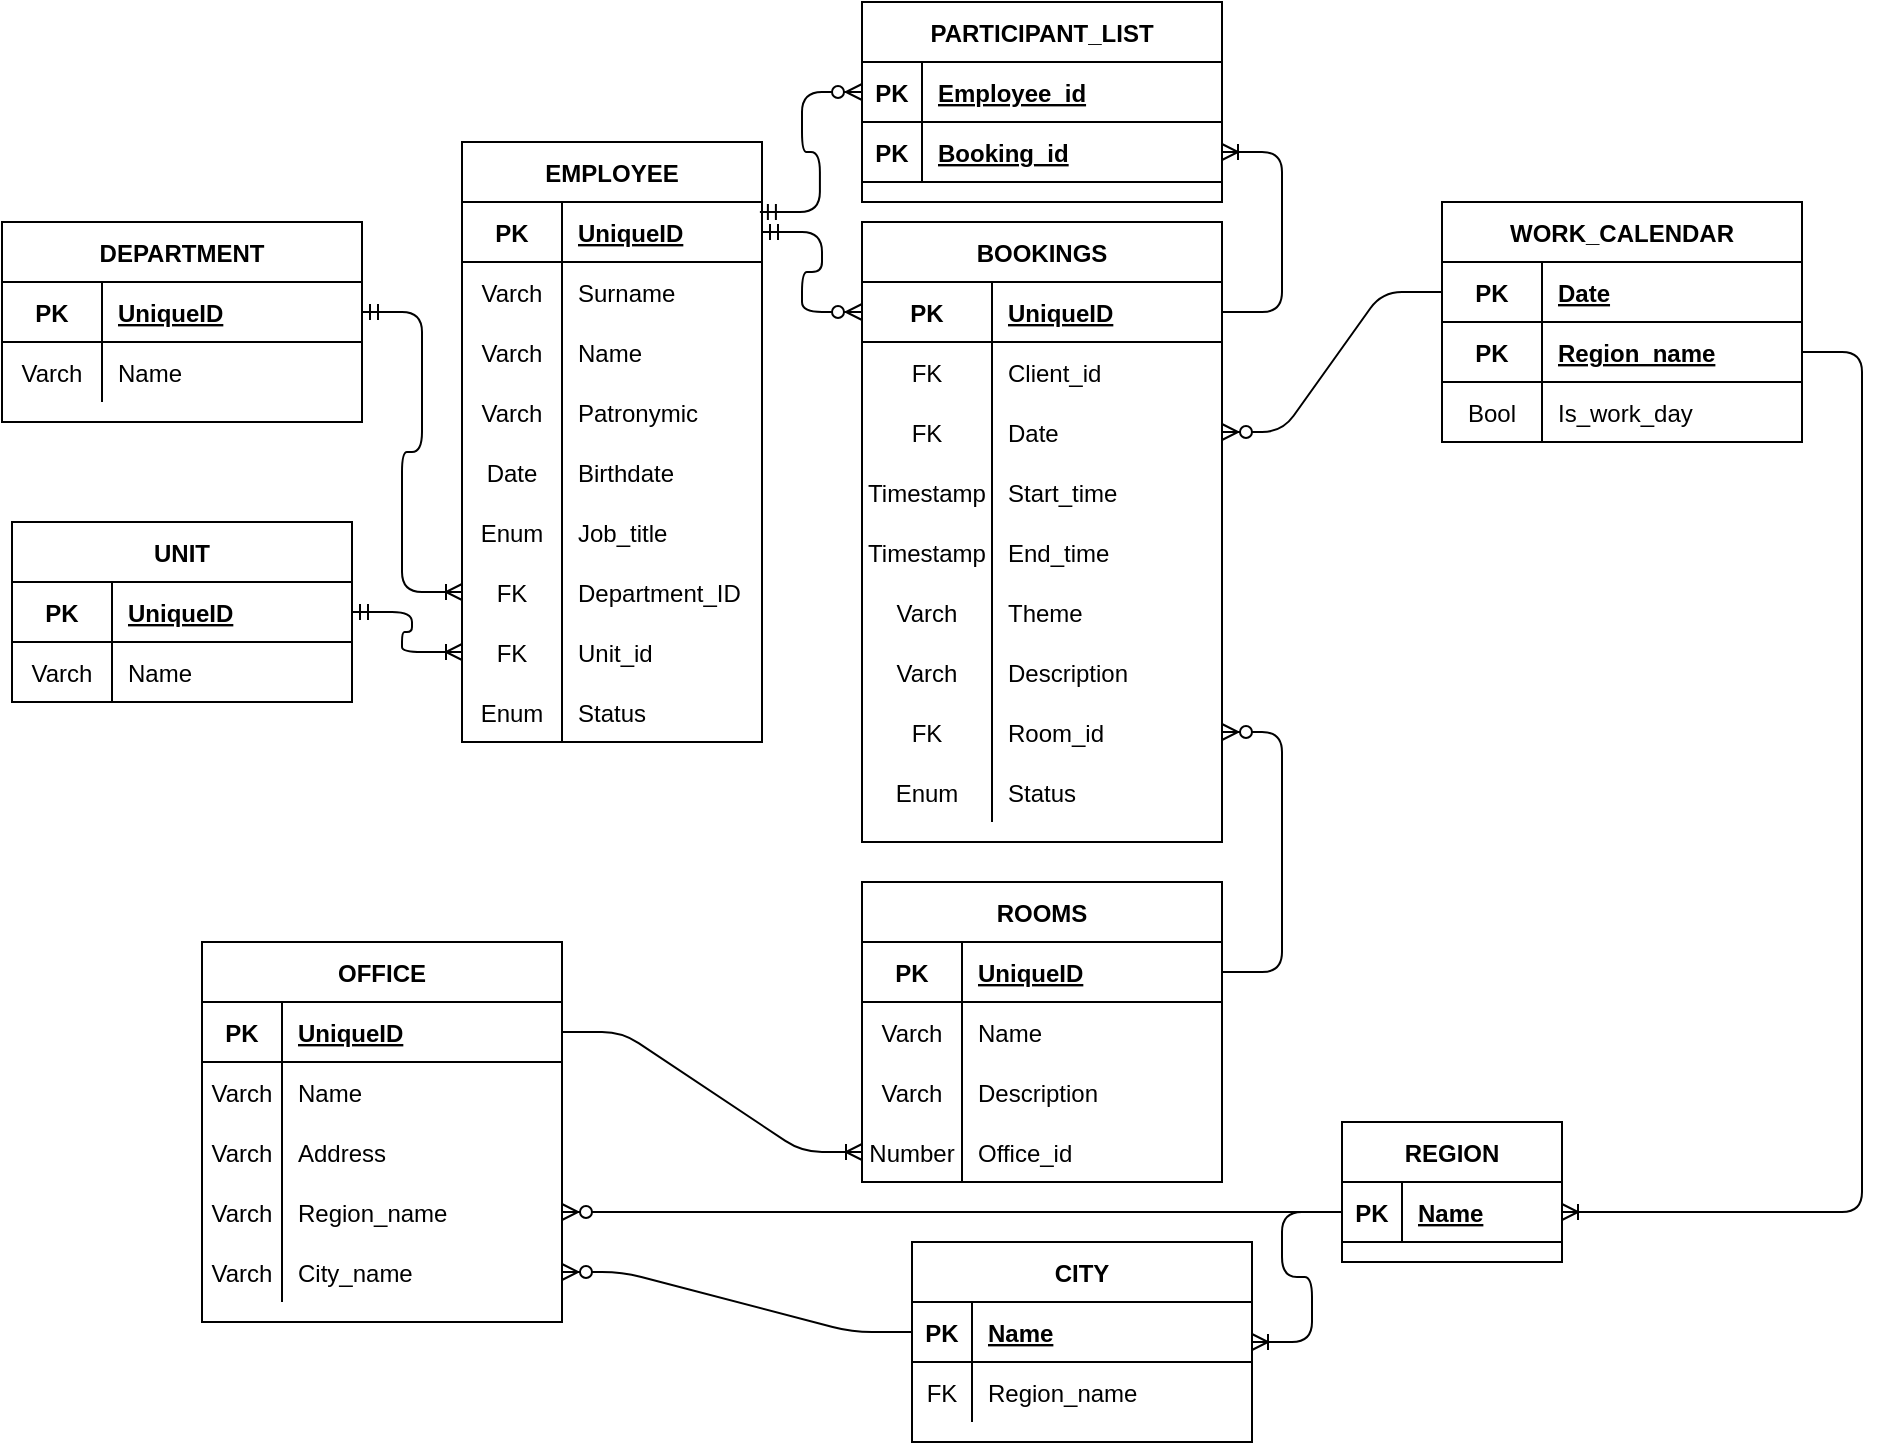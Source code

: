 <mxfile version="18.1.1" type="github">
  <diagram id="txYHsPH_lunu5NlG_1-J" name="Page-1">
    <mxGraphModel dx="2249" dy="1963" grid="1" gridSize="10" guides="1" tooltips="1" connect="1" arrows="1" fold="1" page="1" pageScale="1" pageWidth="827" pageHeight="1169" math="0" shadow="0">
      <root>
        <mxCell id="0" />
        <mxCell id="1" parent="0" />
        <mxCell id="nHmcK2NEPharQPo5EhHW-1" value="EMPLOYEE" style="shape=table;startSize=30;container=1;collapsible=1;childLayout=tableLayout;fixedRows=1;rowLines=0;fontStyle=1;align=center;resizeLast=1;" parent="1" vertex="1">
          <mxGeometry x="130" y="40" width="150" height="300" as="geometry">
            <mxRectangle x="100" y="50" width="80" height="30" as="alternateBounds" />
          </mxGeometry>
        </mxCell>
        <mxCell id="nHmcK2NEPharQPo5EhHW-2" value="" style="shape=tableRow;horizontal=0;startSize=0;swimlaneHead=0;swimlaneBody=0;fillColor=none;collapsible=0;dropTarget=0;points=[[0,0.5],[1,0.5]];portConstraint=eastwest;top=0;left=0;right=0;bottom=1;" parent="nHmcK2NEPharQPo5EhHW-1" vertex="1">
          <mxGeometry y="30" width="150" height="30" as="geometry" />
        </mxCell>
        <mxCell id="nHmcK2NEPharQPo5EhHW-3" value="PK" style="shape=partialRectangle;connectable=0;fillColor=none;top=0;left=0;bottom=0;right=0;fontStyle=1;overflow=hidden;" parent="nHmcK2NEPharQPo5EhHW-2" vertex="1">
          <mxGeometry width="50" height="30" as="geometry">
            <mxRectangle width="50" height="30" as="alternateBounds" />
          </mxGeometry>
        </mxCell>
        <mxCell id="nHmcK2NEPharQPo5EhHW-4" value="UniqueID" style="shape=partialRectangle;connectable=0;fillColor=none;top=0;left=0;bottom=0;right=0;align=left;spacingLeft=6;fontStyle=5;overflow=hidden;" parent="nHmcK2NEPharQPo5EhHW-2" vertex="1">
          <mxGeometry x="50" width="100" height="30" as="geometry">
            <mxRectangle width="100" height="30" as="alternateBounds" />
          </mxGeometry>
        </mxCell>
        <mxCell id="nHmcK2NEPharQPo5EhHW-5" value="" style="shape=tableRow;horizontal=0;startSize=0;swimlaneHead=0;swimlaneBody=0;fillColor=none;collapsible=0;dropTarget=0;points=[[0,0.5],[1,0.5]];portConstraint=eastwest;top=0;left=0;right=0;bottom=0;" parent="nHmcK2NEPharQPo5EhHW-1" vertex="1">
          <mxGeometry y="60" width="150" height="30" as="geometry" />
        </mxCell>
        <mxCell id="nHmcK2NEPharQPo5EhHW-6" value="Varch" style="shape=partialRectangle;connectable=0;fillColor=none;top=0;left=0;bottom=0;right=0;editable=1;overflow=hidden;" parent="nHmcK2NEPharQPo5EhHW-5" vertex="1">
          <mxGeometry width="50" height="30" as="geometry">
            <mxRectangle width="50" height="30" as="alternateBounds" />
          </mxGeometry>
        </mxCell>
        <mxCell id="nHmcK2NEPharQPo5EhHW-7" value="Surname" style="shape=partialRectangle;connectable=0;fillColor=none;top=0;left=0;bottom=0;right=0;align=left;spacingLeft=6;overflow=hidden;" parent="nHmcK2NEPharQPo5EhHW-5" vertex="1">
          <mxGeometry x="50" width="100" height="30" as="geometry">
            <mxRectangle width="100" height="30" as="alternateBounds" />
          </mxGeometry>
        </mxCell>
        <mxCell id="nHmcK2NEPharQPo5EhHW-8" value="" style="shape=tableRow;horizontal=0;startSize=0;swimlaneHead=0;swimlaneBody=0;fillColor=none;collapsible=0;dropTarget=0;points=[[0,0.5],[1,0.5]];portConstraint=eastwest;top=0;left=0;right=0;bottom=0;" parent="nHmcK2NEPharQPo5EhHW-1" vertex="1">
          <mxGeometry y="90" width="150" height="30" as="geometry" />
        </mxCell>
        <mxCell id="nHmcK2NEPharQPo5EhHW-9" value="Varch" style="shape=partialRectangle;connectable=0;fillColor=none;top=0;left=0;bottom=0;right=0;editable=1;overflow=hidden;" parent="nHmcK2NEPharQPo5EhHW-8" vertex="1">
          <mxGeometry width="50" height="30" as="geometry">
            <mxRectangle width="50" height="30" as="alternateBounds" />
          </mxGeometry>
        </mxCell>
        <mxCell id="nHmcK2NEPharQPo5EhHW-10" value="Name" style="shape=partialRectangle;connectable=0;fillColor=none;top=0;left=0;bottom=0;right=0;align=left;spacingLeft=6;overflow=hidden;" parent="nHmcK2NEPharQPo5EhHW-8" vertex="1">
          <mxGeometry x="50" width="100" height="30" as="geometry">
            <mxRectangle width="100" height="30" as="alternateBounds" />
          </mxGeometry>
        </mxCell>
        <mxCell id="nHmcK2NEPharQPo5EhHW-11" value="" style="shape=tableRow;horizontal=0;startSize=0;swimlaneHead=0;swimlaneBody=0;fillColor=none;collapsible=0;dropTarget=0;points=[[0,0.5],[1,0.5]];portConstraint=eastwest;top=0;left=0;right=0;bottom=0;" parent="nHmcK2NEPharQPo5EhHW-1" vertex="1">
          <mxGeometry y="120" width="150" height="30" as="geometry" />
        </mxCell>
        <mxCell id="nHmcK2NEPharQPo5EhHW-12" value="Varch" style="shape=partialRectangle;connectable=0;fillColor=none;top=0;left=0;bottom=0;right=0;editable=1;overflow=hidden;" parent="nHmcK2NEPharQPo5EhHW-11" vertex="1">
          <mxGeometry width="50" height="30" as="geometry">
            <mxRectangle width="50" height="30" as="alternateBounds" />
          </mxGeometry>
        </mxCell>
        <mxCell id="nHmcK2NEPharQPo5EhHW-13" value="Patronymic" style="shape=partialRectangle;connectable=0;fillColor=none;top=0;left=0;bottom=0;right=0;align=left;spacingLeft=6;overflow=hidden;" parent="nHmcK2NEPharQPo5EhHW-11" vertex="1">
          <mxGeometry x="50" width="100" height="30" as="geometry">
            <mxRectangle width="100" height="30" as="alternateBounds" />
          </mxGeometry>
        </mxCell>
        <mxCell id="nHmcK2NEPharQPo5EhHW-76" value="" style="shape=tableRow;horizontal=0;startSize=0;swimlaneHead=0;swimlaneBody=0;fillColor=none;collapsible=0;dropTarget=0;points=[[0,0.5],[1,0.5]];portConstraint=eastwest;top=0;left=0;right=0;bottom=0;" parent="nHmcK2NEPharQPo5EhHW-1" vertex="1">
          <mxGeometry y="150" width="150" height="30" as="geometry" />
        </mxCell>
        <mxCell id="nHmcK2NEPharQPo5EhHW-77" value="Date" style="shape=partialRectangle;connectable=0;fillColor=none;top=0;left=0;bottom=0;right=0;editable=1;overflow=hidden;" parent="nHmcK2NEPharQPo5EhHW-76" vertex="1">
          <mxGeometry width="50" height="30" as="geometry">
            <mxRectangle width="50" height="30" as="alternateBounds" />
          </mxGeometry>
        </mxCell>
        <mxCell id="nHmcK2NEPharQPo5EhHW-78" value="Birthdate" style="shape=partialRectangle;connectable=0;fillColor=none;top=0;left=0;bottom=0;right=0;align=left;spacingLeft=6;overflow=hidden;" parent="nHmcK2NEPharQPo5EhHW-76" vertex="1">
          <mxGeometry x="50" width="100" height="30" as="geometry">
            <mxRectangle width="100" height="30" as="alternateBounds" />
          </mxGeometry>
        </mxCell>
        <mxCell id="nHmcK2NEPharQPo5EhHW-141" value="" style="shape=tableRow;horizontal=0;startSize=0;swimlaneHead=0;swimlaneBody=0;fillColor=none;collapsible=0;dropTarget=0;points=[[0,0.5],[1,0.5]];portConstraint=eastwest;top=0;left=0;right=0;bottom=0;" parent="nHmcK2NEPharQPo5EhHW-1" vertex="1">
          <mxGeometry y="180" width="150" height="30" as="geometry" />
        </mxCell>
        <mxCell id="nHmcK2NEPharQPo5EhHW-142" value="Enum" style="shape=partialRectangle;connectable=0;fillColor=none;top=0;left=0;bottom=0;right=0;editable=1;overflow=hidden;" parent="nHmcK2NEPharQPo5EhHW-141" vertex="1">
          <mxGeometry width="50" height="30" as="geometry">
            <mxRectangle width="50" height="30" as="alternateBounds" />
          </mxGeometry>
        </mxCell>
        <mxCell id="nHmcK2NEPharQPo5EhHW-143" value="Job_title" style="shape=partialRectangle;connectable=0;fillColor=none;top=0;left=0;bottom=0;right=0;align=left;spacingLeft=6;overflow=hidden;" parent="nHmcK2NEPharQPo5EhHW-141" vertex="1">
          <mxGeometry x="50" width="100" height="30" as="geometry">
            <mxRectangle width="100" height="30" as="alternateBounds" />
          </mxGeometry>
        </mxCell>
        <mxCell id="nHmcK2NEPharQPo5EhHW-64" value="" style="shape=tableRow;horizontal=0;startSize=0;swimlaneHead=0;swimlaneBody=0;fillColor=none;collapsible=0;dropTarget=0;points=[[0,0.5],[1,0.5]];portConstraint=eastwest;top=0;left=0;right=0;bottom=0;" parent="nHmcK2NEPharQPo5EhHW-1" vertex="1">
          <mxGeometry y="210" width="150" height="30" as="geometry" />
        </mxCell>
        <mxCell id="nHmcK2NEPharQPo5EhHW-65" value="FK" style="shape=partialRectangle;connectable=0;fillColor=none;top=0;left=0;bottom=0;right=0;editable=1;overflow=hidden;" parent="nHmcK2NEPharQPo5EhHW-64" vertex="1">
          <mxGeometry width="50" height="30" as="geometry">
            <mxRectangle width="50" height="30" as="alternateBounds" />
          </mxGeometry>
        </mxCell>
        <mxCell id="nHmcK2NEPharQPo5EhHW-66" value="Department_ID" style="shape=partialRectangle;connectable=0;fillColor=none;top=0;left=0;bottom=0;right=0;align=left;spacingLeft=6;overflow=hidden;" parent="nHmcK2NEPharQPo5EhHW-64" vertex="1">
          <mxGeometry x="50" width="100" height="30" as="geometry">
            <mxRectangle width="100" height="30" as="alternateBounds" />
          </mxGeometry>
        </mxCell>
        <mxCell id="nHmcK2NEPharQPo5EhHW-144" value="" style="shape=tableRow;horizontal=0;startSize=0;swimlaneHead=0;swimlaneBody=0;fillColor=none;collapsible=0;dropTarget=0;points=[[0,0.5],[1,0.5]];portConstraint=eastwest;top=0;left=0;right=0;bottom=0;" parent="nHmcK2NEPharQPo5EhHW-1" vertex="1">
          <mxGeometry y="240" width="150" height="30" as="geometry" />
        </mxCell>
        <mxCell id="nHmcK2NEPharQPo5EhHW-145" value="FK" style="shape=partialRectangle;connectable=0;fillColor=none;top=0;left=0;bottom=0;right=0;editable=1;overflow=hidden;" parent="nHmcK2NEPharQPo5EhHW-144" vertex="1">
          <mxGeometry width="50" height="30" as="geometry">
            <mxRectangle width="50" height="30" as="alternateBounds" />
          </mxGeometry>
        </mxCell>
        <mxCell id="nHmcK2NEPharQPo5EhHW-146" value="Unit_id" style="shape=partialRectangle;connectable=0;fillColor=none;top=0;left=0;bottom=0;right=0;align=left;spacingLeft=6;overflow=hidden;" parent="nHmcK2NEPharQPo5EhHW-144" vertex="1">
          <mxGeometry x="50" width="100" height="30" as="geometry">
            <mxRectangle width="100" height="30" as="alternateBounds" />
          </mxGeometry>
        </mxCell>
        <mxCell id="nHmcK2NEPharQPo5EhHW-237" style="shape=tableRow;horizontal=0;startSize=0;swimlaneHead=0;swimlaneBody=0;fillColor=none;collapsible=0;dropTarget=0;points=[[0,0.5],[1,0.5]];portConstraint=eastwest;top=0;left=0;right=0;bottom=0;" parent="nHmcK2NEPharQPo5EhHW-1" vertex="1">
          <mxGeometry y="270" width="150" height="30" as="geometry" />
        </mxCell>
        <mxCell id="nHmcK2NEPharQPo5EhHW-238" value="Enum" style="shape=partialRectangle;connectable=0;fillColor=none;top=0;left=0;bottom=0;right=0;editable=1;overflow=hidden;" parent="nHmcK2NEPharQPo5EhHW-237" vertex="1">
          <mxGeometry width="50" height="30" as="geometry">
            <mxRectangle width="50" height="30" as="alternateBounds" />
          </mxGeometry>
        </mxCell>
        <mxCell id="nHmcK2NEPharQPo5EhHW-239" value="Status" style="shape=partialRectangle;connectable=0;fillColor=none;top=0;left=0;bottom=0;right=0;align=left;spacingLeft=6;overflow=hidden;" parent="nHmcK2NEPharQPo5EhHW-237" vertex="1">
          <mxGeometry x="50" width="100" height="30" as="geometry">
            <mxRectangle width="100" height="30" as="alternateBounds" />
          </mxGeometry>
        </mxCell>
        <mxCell id="nHmcK2NEPharQPo5EhHW-14" value="BOOKINGS" style="shape=table;startSize=30;container=1;collapsible=1;childLayout=tableLayout;fixedRows=1;rowLines=0;fontStyle=1;align=center;resizeLast=1;" parent="1" vertex="1">
          <mxGeometry x="330" y="80" width="180" height="310" as="geometry">
            <mxRectangle x="414" y="50" width="100" height="30" as="alternateBounds" />
          </mxGeometry>
        </mxCell>
        <mxCell id="nHmcK2NEPharQPo5EhHW-15" value="" style="shape=tableRow;horizontal=0;startSize=0;swimlaneHead=0;swimlaneBody=0;fillColor=none;collapsible=0;dropTarget=0;points=[[0,0.5],[1,0.5]];portConstraint=eastwest;top=0;left=0;right=0;bottom=1;" parent="nHmcK2NEPharQPo5EhHW-14" vertex="1">
          <mxGeometry y="30" width="180" height="30" as="geometry" />
        </mxCell>
        <mxCell id="nHmcK2NEPharQPo5EhHW-16" value="PK" style="shape=partialRectangle;connectable=0;fillColor=none;top=0;left=0;bottom=0;right=0;fontStyle=1;overflow=hidden;" parent="nHmcK2NEPharQPo5EhHW-15" vertex="1">
          <mxGeometry width="65" height="30" as="geometry">
            <mxRectangle width="65" height="30" as="alternateBounds" />
          </mxGeometry>
        </mxCell>
        <mxCell id="nHmcK2NEPharQPo5EhHW-17" value="UniqueID" style="shape=partialRectangle;connectable=0;fillColor=none;top=0;left=0;bottom=0;right=0;align=left;spacingLeft=6;fontStyle=5;overflow=hidden;" parent="nHmcK2NEPharQPo5EhHW-15" vertex="1">
          <mxGeometry x="65" width="115" height="30" as="geometry">
            <mxRectangle width="115" height="30" as="alternateBounds" />
          </mxGeometry>
        </mxCell>
        <mxCell id="nHmcK2NEPharQPo5EhHW-18" value="" style="shape=tableRow;horizontal=0;startSize=0;swimlaneHead=0;swimlaneBody=0;fillColor=none;collapsible=0;dropTarget=0;points=[[0,0.5],[1,0.5]];portConstraint=eastwest;top=0;left=0;right=0;bottom=0;" parent="nHmcK2NEPharQPo5EhHW-14" vertex="1">
          <mxGeometry y="60" width="180" height="30" as="geometry" />
        </mxCell>
        <mxCell id="nHmcK2NEPharQPo5EhHW-19" value="FK" style="shape=partialRectangle;connectable=0;fillColor=none;top=0;left=0;bottom=0;right=0;editable=1;overflow=hidden;" parent="nHmcK2NEPharQPo5EhHW-18" vertex="1">
          <mxGeometry width="65" height="30" as="geometry">
            <mxRectangle width="65" height="30" as="alternateBounds" />
          </mxGeometry>
        </mxCell>
        <mxCell id="nHmcK2NEPharQPo5EhHW-20" value="Client_id" style="shape=partialRectangle;connectable=0;fillColor=none;top=0;left=0;bottom=0;right=0;align=left;spacingLeft=6;overflow=hidden;" parent="nHmcK2NEPharQPo5EhHW-18" vertex="1">
          <mxGeometry x="65" width="115" height="30" as="geometry">
            <mxRectangle width="115" height="30" as="alternateBounds" />
          </mxGeometry>
        </mxCell>
        <mxCell id="nHmcK2NEPharQPo5EhHW-251" style="shape=tableRow;horizontal=0;startSize=0;swimlaneHead=0;swimlaneBody=0;fillColor=none;collapsible=0;dropTarget=0;points=[[0,0.5],[1,0.5]];portConstraint=eastwest;top=0;left=0;right=0;bottom=0;" parent="nHmcK2NEPharQPo5EhHW-14" vertex="1">
          <mxGeometry y="90" width="180" height="30" as="geometry" />
        </mxCell>
        <mxCell id="nHmcK2NEPharQPo5EhHW-252" value="FK" style="shape=partialRectangle;connectable=0;fillColor=none;top=0;left=0;bottom=0;right=0;editable=1;overflow=hidden;" parent="nHmcK2NEPharQPo5EhHW-251" vertex="1">
          <mxGeometry width="65" height="30" as="geometry">
            <mxRectangle width="65" height="30" as="alternateBounds" />
          </mxGeometry>
        </mxCell>
        <mxCell id="nHmcK2NEPharQPo5EhHW-253" value="Date" style="shape=partialRectangle;connectable=0;fillColor=none;top=0;left=0;bottom=0;right=0;align=left;spacingLeft=6;overflow=hidden;" parent="nHmcK2NEPharQPo5EhHW-251" vertex="1">
          <mxGeometry x="65" width="115" height="30" as="geometry">
            <mxRectangle width="115" height="30" as="alternateBounds" />
          </mxGeometry>
        </mxCell>
        <mxCell id="nHmcK2NEPharQPo5EhHW-24" value="" style="shape=tableRow;horizontal=0;startSize=0;swimlaneHead=0;swimlaneBody=0;fillColor=none;collapsible=0;dropTarget=0;points=[[0,0.5],[1,0.5]];portConstraint=eastwest;top=0;left=0;right=0;bottom=0;" parent="nHmcK2NEPharQPo5EhHW-14" vertex="1">
          <mxGeometry y="120" width="180" height="30" as="geometry" />
        </mxCell>
        <mxCell id="nHmcK2NEPharQPo5EhHW-25" value="Timestamp" style="shape=partialRectangle;connectable=0;fillColor=none;top=0;left=0;bottom=0;right=0;editable=1;overflow=hidden;" parent="nHmcK2NEPharQPo5EhHW-24" vertex="1">
          <mxGeometry width="65" height="30" as="geometry">
            <mxRectangle width="65" height="30" as="alternateBounds" />
          </mxGeometry>
        </mxCell>
        <mxCell id="nHmcK2NEPharQPo5EhHW-26" value="Start_time" style="shape=partialRectangle;connectable=0;fillColor=none;top=0;left=0;bottom=0;right=0;align=left;spacingLeft=6;overflow=hidden;" parent="nHmcK2NEPharQPo5EhHW-24" vertex="1">
          <mxGeometry x="65" width="115" height="30" as="geometry">
            <mxRectangle width="115" height="30" as="alternateBounds" />
          </mxGeometry>
        </mxCell>
        <mxCell id="nHmcK2NEPharQPo5EhHW-85" value="" style="shape=tableRow;horizontal=0;startSize=0;swimlaneHead=0;swimlaneBody=0;fillColor=none;collapsible=0;dropTarget=0;points=[[0,0.5],[1,0.5]];portConstraint=eastwest;top=0;left=0;right=0;bottom=0;" parent="nHmcK2NEPharQPo5EhHW-14" vertex="1">
          <mxGeometry y="150" width="180" height="30" as="geometry" />
        </mxCell>
        <mxCell id="nHmcK2NEPharQPo5EhHW-86" value="Timestamp" style="shape=partialRectangle;connectable=0;fillColor=none;top=0;left=0;bottom=0;right=0;editable=1;overflow=hidden;" parent="nHmcK2NEPharQPo5EhHW-85" vertex="1">
          <mxGeometry width="65" height="30" as="geometry">
            <mxRectangle width="65" height="30" as="alternateBounds" />
          </mxGeometry>
        </mxCell>
        <mxCell id="nHmcK2NEPharQPo5EhHW-87" value="End_time" style="shape=partialRectangle;connectable=0;fillColor=none;top=0;left=0;bottom=0;right=0;align=left;spacingLeft=6;overflow=hidden;" parent="nHmcK2NEPharQPo5EhHW-85" vertex="1">
          <mxGeometry x="65" width="115" height="30" as="geometry">
            <mxRectangle width="115" height="30" as="alternateBounds" />
          </mxGeometry>
        </mxCell>
        <mxCell id="nHmcK2NEPharQPo5EhHW-282" style="shape=tableRow;horizontal=0;startSize=0;swimlaneHead=0;swimlaneBody=0;fillColor=none;collapsible=0;dropTarget=0;points=[[0,0.5],[1,0.5]];portConstraint=eastwest;top=0;left=0;right=0;bottom=0;" parent="nHmcK2NEPharQPo5EhHW-14" vertex="1">
          <mxGeometry y="180" width="180" height="30" as="geometry" />
        </mxCell>
        <mxCell id="nHmcK2NEPharQPo5EhHW-283" value="Varch" style="shape=partialRectangle;connectable=0;fillColor=none;top=0;left=0;bottom=0;right=0;editable=1;overflow=hidden;" parent="nHmcK2NEPharQPo5EhHW-282" vertex="1">
          <mxGeometry width="65" height="30" as="geometry">
            <mxRectangle width="65" height="30" as="alternateBounds" />
          </mxGeometry>
        </mxCell>
        <mxCell id="nHmcK2NEPharQPo5EhHW-284" value="Theme" style="shape=partialRectangle;connectable=0;fillColor=none;top=0;left=0;bottom=0;right=0;align=left;spacingLeft=6;overflow=hidden;" parent="nHmcK2NEPharQPo5EhHW-282" vertex="1">
          <mxGeometry x="65" width="115" height="30" as="geometry">
            <mxRectangle width="115" height="30" as="alternateBounds" />
          </mxGeometry>
        </mxCell>
        <mxCell id="nHmcK2NEPharQPo5EhHW-312" style="shape=tableRow;horizontal=0;startSize=0;swimlaneHead=0;swimlaneBody=0;fillColor=none;collapsible=0;dropTarget=0;points=[[0,0.5],[1,0.5]];portConstraint=eastwest;top=0;left=0;right=0;bottom=0;" parent="nHmcK2NEPharQPo5EhHW-14" vertex="1">
          <mxGeometry y="210" width="180" height="30" as="geometry" />
        </mxCell>
        <mxCell id="nHmcK2NEPharQPo5EhHW-313" value="Varch" style="shape=partialRectangle;connectable=0;fillColor=none;top=0;left=0;bottom=0;right=0;editable=1;overflow=hidden;" parent="nHmcK2NEPharQPo5EhHW-312" vertex="1">
          <mxGeometry width="65" height="30" as="geometry">
            <mxRectangle width="65" height="30" as="alternateBounds" />
          </mxGeometry>
        </mxCell>
        <mxCell id="nHmcK2NEPharQPo5EhHW-314" value="Description" style="shape=partialRectangle;connectable=0;fillColor=none;top=0;left=0;bottom=0;right=0;align=left;spacingLeft=6;overflow=hidden;" parent="nHmcK2NEPharQPo5EhHW-312" vertex="1">
          <mxGeometry x="65" width="115" height="30" as="geometry">
            <mxRectangle width="115" height="30" as="alternateBounds" />
          </mxGeometry>
        </mxCell>
        <mxCell id="nHmcK2NEPharQPo5EhHW-226" value="" style="shape=tableRow;horizontal=0;startSize=0;swimlaneHead=0;swimlaneBody=0;fillColor=none;collapsible=0;dropTarget=0;points=[[0,0.5],[1,0.5]];portConstraint=eastwest;top=0;left=0;right=0;bottom=0;" parent="nHmcK2NEPharQPo5EhHW-14" vertex="1">
          <mxGeometry y="240" width="180" height="30" as="geometry" />
        </mxCell>
        <mxCell id="nHmcK2NEPharQPo5EhHW-227" value="FK" style="shape=partialRectangle;connectable=0;fillColor=none;top=0;left=0;bottom=0;right=0;fontStyle=0;overflow=hidden;" parent="nHmcK2NEPharQPo5EhHW-226" vertex="1">
          <mxGeometry width="65" height="30" as="geometry">
            <mxRectangle width="65" height="30" as="alternateBounds" />
          </mxGeometry>
        </mxCell>
        <mxCell id="nHmcK2NEPharQPo5EhHW-228" value="Room_id" style="shape=partialRectangle;connectable=0;fillColor=none;top=0;left=0;bottom=0;right=0;align=left;spacingLeft=6;fontStyle=0;overflow=hidden;" parent="nHmcK2NEPharQPo5EhHW-226" vertex="1">
          <mxGeometry x="65" width="115" height="30" as="geometry">
            <mxRectangle width="115" height="30" as="alternateBounds" />
          </mxGeometry>
        </mxCell>
        <mxCell id="nHmcK2NEPharQPo5EhHW-21" value="" style="shape=tableRow;horizontal=0;startSize=0;swimlaneHead=0;swimlaneBody=0;fillColor=none;collapsible=0;dropTarget=0;points=[[0,0.5],[1,0.5]];portConstraint=eastwest;top=0;left=0;right=0;bottom=0;" parent="nHmcK2NEPharQPo5EhHW-14" vertex="1">
          <mxGeometry y="270" width="180" height="30" as="geometry" />
        </mxCell>
        <mxCell id="nHmcK2NEPharQPo5EhHW-22" value="Enum" style="shape=partialRectangle;connectable=0;fillColor=none;top=0;left=0;bottom=0;right=0;editable=1;overflow=hidden;" parent="nHmcK2NEPharQPo5EhHW-21" vertex="1">
          <mxGeometry width="65" height="30" as="geometry">
            <mxRectangle width="65" height="30" as="alternateBounds" />
          </mxGeometry>
        </mxCell>
        <mxCell id="nHmcK2NEPharQPo5EhHW-23" value="Status" style="shape=partialRectangle;connectable=0;fillColor=none;top=0;left=0;bottom=0;right=0;align=left;spacingLeft=6;overflow=hidden;" parent="nHmcK2NEPharQPo5EhHW-21" vertex="1">
          <mxGeometry x="65" width="115" height="30" as="geometry">
            <mxRectangle width="115" height="30" as="alternateBounds" />
          </mxGeometry>
        </mxCell>
        <mxCell id="nHmcK2NEPharQPo5EhHW-27" value="ROOMS" style="shape=table;startSize=30;container=1;collapsible=1;childLayout=tableLayout;fixedRows=1;rowLines=0;fontStyle=1;align=center;resizeLast=1;" parent="1" vertex="1">
          <mxGeometry x="330" y="410" width="180" height="150" as="geometry" />
        </mxCell>
        <mxCell id="nHmcK2NEPharQPo5EhHW-28" value="" style="shape=tableRow;horizontal=0;startSize=0;swimlaneHead=0;swimlaneBody=0;fillColor=none;collapsible=0;dropTarget=0;points=[[0,0.5],[1,0.5]];portConstraint=eastwest;top=0;left=0;right=0;bottom=1;" parent="nHmcK2NEPharQPo5EhHW-27" vertex="1">
          <mxGeometry y="30" width="180" height="30" as="geometry" />
        </mxCell>
        <mxCell id="nHmcK2NEPharQPo5EhHW-29" value="PK" style="shape=partialRectangle;connectable=0;fillColor=none;top=0;left=0;bottom=0;right=0;fontStyle=1;overflow=hidden;" parent="nHmcK2NEPharQPo5EhHW-28" vertex="1">
          <mxGeometry width="50" height="30" as="geometry">
            <mxRectangle width="50" height="30" as="alternateBounds" />
          </mxGeometry>
        </mxCell>
        <mxCell id="nHmcK2NEPharQPo5EhHW-30" value="UniqueID" style="shape=partialRectangle;connectable=0;fillColor=none;top=0;left=0;bottom=0;right=0;align=left;spacingLeft=6;fontStyle=5;overflow=hidden;" parent="nHmcK2NEPharQPo5EhHW-28" vertex="1">
          <mxGeometry x="50" width="130" height="30" as="geometry">
            <mxRectangle width="130" height="30" as="alternateBounds" />
          </mxGeometry>
        </mxCell>
        <mxCell id="nHmcK2NEPharQPo5EhHW-31" value="" style="shape=tableRow;horizontal=0;startSize=0;swimlaneHead=0;swimlaneBody=0;fillColor=none;collapsible=0;dropTarget=0;points=[[0,0.5],[1,0.5]];portConstraint=eastwest;top=0;left=0;right=0;bottom=0;" parent="nHmcK2NEPharQPo5EhHW-27" vertex="1">
          <mxGeometry y="60" width="180" height="30" as="geometry" />
        </mxCell>
        <mxCell id="nHmcK2NEPharQPo5EhHW-32" value="Varch" style="shape=partialRectangle;connectable=0;fillColor=none;top=0;left=0;bottom=0;right=0;editable=1;overflow=hidden;" parent="nHmcK2NEPharQPo5EhHW-31" vertex="1">
          <mxGeometry width="50" height="30" as="geometry">
            <mxRectangle width="50" height="30" as="alternateBounds" />
          </mxGeometry>
        </mxCell>
        <mxCell id="nHmcK2NEPharQPo5EhHW-33" value="Name" style="shape=partialRectangle;connectable=0;fillColor=none;top=0;left=0;bottom=0;right=0;align=left;spacingLeft=6;overflow=hidden;" parent="nHmcK2NEPharQPo5EhHW-31" vertex="1">
          <mxGeometry x="50" width="130" height="30" as="geometry">
            <mxRectangle width="130" height="30" as="alternateBounds" />
          </mxGeometry>
        </mxCell>
        <mxCell id="nHmcK2NEPharQPo5EhHW-34" value="" style="shape=tableRow;horizontal=0;startSize=0;swimlaneHead=0;swimlaneBody=0;fillColor=none;collapsible=0;dropTarget=0;points=[[0,0.5],[1,0.5]];portConstraint=eastwest;top=0;left=0;right=0;bottom=0;" parent="nHmcK2NEPharQPo5EhHW-27" vertex="1">
          <mxGeometry y="90" width="180" height="30" as="geometry" />
        </mxCell>
        <mxCell id="nHmcK2NEPharQPo5EhHW-35" value="Varch" style="shape=partialRectangle;connectable=0;fillColor=none;top=0;left=0;bottom=0;right=0;editable=1;overflow=hidden;" parent="nHmcK2NEPharQPo5EhHW-34" vertex="1">
          <mxGeometry width="50" height="30" as="geometry">
            <mxRectangle width="50" height="30" as="alternateBounds" />
          </mxGeometry>
        </mxCell>
        <mxCell id="nHmcK2NEPharQPo5EhHW-36" value="Description" style="shape=partialRectangle;connectable=0;fillColor=none;top=0;left=0;bottom=0;right=0;align=left;spacingLeft=6;overflow=hidden;enumerate=0;" parent="nHmcK2NEPharQPo5EhHW-34" vertex="1">
          <mxGeometry x="50" width="130" height="30" as="geometry">
            <mxRectangle width="130" height="30" as="alternateBounds" />
          </mxGeometry>
        </mxCell>
        <mxCell id="nHmcK2NEPharQPo5EhHW-37" value="" style="shape=tableRow;horizontal=0;startSize=0;swimlaneHead=0;swimlaneBody=0;fillColor=none;collapsible=0;dropTarget=0;points=[[0,0.5],[1,0.5]];portConstraint=eastwest;top=0;left=0;right=0;bottom=0;" parent="nHmcK2NEPharQPo5EhHW-27" vertex="1">
          <mxGeometry y="120" width="180" height="30" as="geometry" />
        </mxCell>
        <mxCell id="nHmcK2NEPharQPo5EhHW-38" value="Number" style="shape=partialRectangle;connectable=0;fillColor=none;top=0;left=0;bottom=0;right=0;editable=1;overflow=hidden;" parent="nHmcK2NEPharQPo5EhHW-37" vertex="1">
          <mxGeometry width="50" height="30" as="geometry">
            <mxRectangle width="50" height="30" as="alternateBounds" />
          </mxGeometry>
        </mxCell>
        <mxCell id="nHmcK2NEPharQPo5EhHW-39" value="Office_id" style="shape=partialRectangle;connectable=0;fillColor=none;top=0;left=0;bottom=0;right=0;align=left;spacingLeft=6;overflow=hidden;" parent="nHmcK2NEPharQPo5EhHW-37" vertex="1">
          <mxGeometry x="50" width="130" height="30" as="geometry">
            <mxRectangle width="130" height="30" as="alternateBounds" />
          </mxGeometry>
        </mxCell>
        <mxCell id="nHmcK2NEPharQPo5EhHW-95" value="OFFICE" style="shape=table;startSize=30;container=1;collapsible=1;childLayout=tableLayout;fixedRows=1;rowLines=0;fontStyle=1;align=center;resizeLast=1;" parent="1" vertex="1">
          <mxGeometry y="440" width="180" height="190" as="geometry" />
        </mxCell>
        <mxCell id="nHmcK2NEPharQPo5EhHW-96" value="" style="shape=tableRow;horizontal=0;startSize=0;swimlaneHead=0;swimlaneBody=0;fillColor=none;collapsible=0;dropTarget=0;points=[[0,0.5],[1,0.5]];portConstraint=eastwest;top=0;left=0;right=0;bottom=1;" parent="nHmcK2NEPharQPo5EhHW-95" vertex="1">
          <mxGeometry y="30" width="180" height="30" as="geometry" />
        </mxCell>
        <mxCell id="nHmcK2NEPharQPo5EhHW-97" value="PK" style="shape=partialRectangle;connectable=0;fillColor=none;top=0;left=0;bottom=0;right=0;fontStyle=1;overflow=hidden;" parent="nHmcK2NEPharQPo5EhHW-96" vertex="1">
          <mxGeometry width="40" height="30" as="geometry">
            <mxRectangle width="40" height="30" as="alternateBounds" />
          </mxGeometry>
        </mxCell>
        <mxCell id="nHmcK2NEPharQPo5EhHW-98" value="UniqueID" style="shape=partialRectangle;connectable=0;fillColor=none;top=0;left=0;bottom=0;right=0;align=left;spacingLeft=6;fontStyle=5;overflow=hidden;" parent="nHmcK2NEPharQPo5EhHW-96" vertex="1">
          <mxGeometry x="40" width="140" height="30" as="geometry">
            <mxRectangle width="140" height="30" as="alternateBounds" />
          </mxGeometry>
        </mxCell>
        <mxCell id="nHmcK2NEPharQPo5EhHW-102" value="" style="shape=tableRow;horizontal=0;startSize=0;swimlaneHead=0;swimlaneBody=0;fillColor=none;collapsible=0;dropTarget=0;points=[[0,0.5],[1,0.5]];portConstraint=eastwest;top=0;left=0;right=0;bottom=0;" parent="nHmcK2NEPharQPo5EhHW-95" vertex="1">
          <mxGeometry y="60" width="180" height="30" as="geometry" />
        </mxCell>
        <mxCell id="nHmcK2NEPharQPo5EhHW-103" value="Varch" style="shape=partialRectangle;connectable=0;fillColor=none;top=0;left=0;bottom=0;right=0;editable=1;overflow=hidden;" parent="nHmcK2NEPharQPo5EhHW-102" vertex="1">
          <mxGeometry width="40" height="30" as="geometry">
            <mxRectangle width="40" height="30" as="alternateBounds" />
          </mxGeometry>
        </mxCell>
        <mxCell id="nHmcK2NEPharQPo5EhHW-104" value="Name" style="shape=partialRectangle;connectable=0;fillColor=none;top=0;left=0;bottom=0;right=0;align=left;spacingLeft=6;overflow=hidden;" parent="nHmcK2NEPharQPo5EhHW-102" vertex="1">
          <mxGeometry x="40" width="140" height="30" as="geometry">
            <mxRectangle width="140" height="30" as="alternateBounds" />
          </mxGeometry>
        </mxCell>
        <mxCell id="nHmcK2NEPharQPo5EhHW-99" value="" style="shape=tableRow;horizontal=0;startSize=0;swimlaneHead=0;swimlaneBody=0;fillColor=none;collapsible=0;dropTarget=0;points=[[0,0.5],[1,0.5]];portConstraint=eastwest;top=0;left=0;right=0;bottom=0;" parent="nHmcK2NEPharQPo5EhHW-95" vertex="1">
          <mxGeometry y="90" width="180" height="30" as="geometry" />
        </mxCell>
        <mxCell id="nHmcK2NEPharQPo5EhHW-100" value="Varch" style="shape=partialRectangle;connectable=0;fillColor=none;top=0;left=0;bottom=0;right=0;editable=1;overflow=hidden;" parent="nHmcK2NEPharQPo5EhHW-99" vertex="1">
          <mxGeometry width="40" height="30" as="geometry">
            <mxRectangle width="40" height="30" as="alternateBounds" />
          </mxGeometry>
        </mxCell>
        <mxCell id="nHmcK2NEPharQPo5EhHW-101" value="Address" style="shape=partialRectangle;connectable=0;fillColor=none;top=0;left=0;bottom=0;right=0;align=left;spacingLeft=6;overflow=hidden;" parent="nHmcK2NEPharQPo5EhHW-99" vertex="1">
          <mxGeometry x="40" width="140" height="30" as="geometry">
            <mxRectangle width="140" height="30" as="alternateBounds" />
          </mxGeometry>
        </mxCell>
        <mxCell id="nHmcK2NEPharQPo5EhHW-105" value="" style="shape=tableRow;horizontal=0;startSize=0;swimlaneHead=0;swimlaneBody=0;fillColor=none;collapsible=0;dropTarget=0;points=[[0,0.5],[1,0.5]];portConstraint=eastwest;top=0;left=0;right=0;bottom=0;" parent="nHmcK2NEPharQPo5EhHW-95" vertex="1">
          <mxGeometry y="120" width="180" height="30" as="geometry" />
        </mxCell>
        <mxCell id="nHmcK2NEPharQPo5EhHW-106" value="Varch" style="shape=partialRectangle;connectable=0;fillColor=none;top=0;left=0;bottom=0;right=0;editable=1;overflow=hidden;" parent="nHmcK2NEPharQPo5EhHW-105" vertex="1">
          <mxGeometry width="40" height="30" as="geometry">
            <mxRectangle width="40" height="30" as="alternateBounds" />
          </mxGeometry>
        </mxCell>
        <mxCell id="nHmcK2NEPharQPo5EhHW-107" value="Region_name" style="shape=partialRectangle;connectable=0;fillColor=none;top=0;left=0;bottom=0;right=0;align=left;spacingLeft=6;overflow=hidden;" parent="nHmcK2NEPharQPo5EhHW-105" vertex="1">
          <mxGeometry x="40" width="140" height="30" as="geometry">
            <mxRectangle width="140" height="30" as="alternateBounds" />
          </mxGeometry>
        </mxCell>
        <mxCell id="nHmcK2NEPharQPo5EhHW-203" style="shape=tableRow;horizontal=0;startSize=0;swimlaneHead=0;swimlaneBody=0;fillColor=none;collapsible=0;dropTarget=0;points=[[0,0.5],[1,0.5]];portConstraint=eastwest;top=0;left=0;right=0;bottom=0;" parent="nHmcK2NEPharQPo5EhHW-95" vertex="1">
          <mxGeometry y="150" width="180" height="30" as="geometry" />
        </mxCell>
        <mxCell id="nHmcK2NEPharQPo5EhHW-204" value="Varch" style="shape=partialRectangle;connectable=0;fillColor=none;top=0;left=0;bottom=0;right=0;editable=1;overflow=hidden;" parent="nHmcK2NEPharQPo5EhHW-203" vertex="1">
          <mxGeometry width="40" height="30" as="geometry">
            <mxRectangle width="40" height="30" as="alternateBounds" />
          </mxGeometry>
        </mxCell>
        <mxCell id="nHmcK2NEPharQPo5EhHW-205" value="City_name" style="shape=partialRectangle;connectable=0;fillColor=none;top=0;left=0;bottom=0;right=0;align=left;spacingLeft=6;overflow=hidden;" parent="nHmcK2NEPharQPo5EhHW-203" vertex="1">
          <mxGeometry x="40" width="140" height="30" as="geometry">
            <mxRectangle width="140" height="30" as="alternateBounds" />
          </mxGeometry>
        </mxCell>
        <mxCell id="nHmcK2NEPharQPo5EhHW-128" value="DEPARTMENT" style="shape=table;startSize=30;container=1;collapsible=1;childLayout=tableLayout;fixedRows=1;rowLines=0;fontStyle=1;align=center;resizeLast=1;" parent="1" vertex="1">
          <mxGeometry x="-100" y="80" width="180" height="100" as="geometry" />
        </mxCell>
        <mxCell id="nHmcK2NEPharQPo5EhHW-129" value="" style="shape=tableRow;horizontal=0;startSize=0;swimlaneHead=0;swimlaneBody=0;fillColor=none;collapsible=0;dropTarget=0;points=[[0,0.5],[1,0.5]];portConstraint=eastwest;top=0;left=0;right=0;bottom=1;" parent="nHmcK2NEPharQPo5EhHW-128" vertex="1">
          <mxGeometry y="30" width="180" height="30" as="geometry" />
        </mxCell>
        <mxCell id="nHmcK2NEPharQPo5EhHW-130" value="PK" style="shape=partialRectangle;connectable=0;fillColor=none;top=0;left=0;bottom=0;right=0;fontStyle=1;overflow=hidden;" parent="nHmcK2NEPharQPo5EhHW-129" vertex="1">
          <mxGeometry width="50" height="30" as="geometry">
            <mxRectangle width="50" height="30" as="alternateBounds" />
          </mxGeometry>
        </mxCell>
        <mxCell id="nHmcK2NEPharQPo5EhHW-131" value="UniqueID" style="shape=partialRectangle;connectable=0;fillColor=none;top=0;left=0;bottom=0;right=0;align=left;spacingLeft=6;fontStyle=5;overflow=hidden;" parent="nHmcK2NEPharQPo5EhHW-129" vertex="1">
          <mxGeometry x="50" width="130" height="30" as="geometry">
            <mxRectangle width="130" height="30" as="alternateBounds" />
          </mxGeometry>
        </mxCell>
        <mxCell id="nHmcK2NEPharQPo5EhHW-132" value="" style="shape=tableRow;horizontal=0;startSize=0;swimlaneHead=0;swimlaneBody=0;fillColor=none;collapsible=0;dropTarget=0;points=[[0,0.5],[1,0.5]];portConstraint=eastwest;top=0;left=0;right=0;bottom=0;" parent="nHmcK2NEPharQPo5EhHW-128" vertex="1">
          <mxGeometry y="60" width="180" height="30" as="geometry" />
        </mxCell>
        <mxCell id="nHmcK2NEPharQPo5EhHW-133" value="Varch" style="shape=partialRectangle;connectable=0;fillColor=none;top=0;left=0;bottom=0;right=0;editable=1;overflow=hidden;" parent="nHmcK2NEPharQPo5EhHW-132" vertex="1">
          <mxGeometry width="50" height="30" as="geometry">
            <mxRectangle width="50" height="30" as="alternateBounds" />
          </mxGeometry>
        </mxCell>
        <mxCell id="nHmcK2NEPharQPo5EhHW-134" value="Name" style="shape=partialRectangle;connectable=0;fillColor=none;top=0;left=0;bottom=0;right=0;align=left;spacingLeft=6;overflow=hidden;" parent="nHmcK2NEPharQPo5EhHW-132" vertex="1">
          <mxGeometry x="50" width="130" height="30" as="geometry">
            <mxRectangle width="130" height="30" as="alternateBounds" />
          </mxGeometry>
        </mxCell>
        <mxCell id="nHmcK2NEPharQPo5EhHW-148" value="WORK_CALENDAR" style="shape=table;startSize=30;container=1;collapsible=1;childLayout=tableLayout;fixedRows=1;rowLines=0;fontStyle=1;align=center;resizeLast=1;" parent="1" vertex="1">
          <mxGeometry x="620" y="70" width="180" height="120" as="geometry" />
        </mxCell>
        <mxCell id="nHmcK2NEPharQPo5EhHW-149" value="" style="shape=tableRow;horizontal=0;startSize=0;swimlaneHead=0;swimlaneBody=0;fillColor=none;collapsible=0;dropTarget=0;points=[[0,0.5],[1,0.5]];portConstraint=eastwest;top=0;left=0;right=0;bottom=1;" parent="nHmcK2NEPharQPo5EhHW-148" vertex="1">
          <mxGeometry y="30" width="180" height="30" as="geometry" />
        </mxCell>
        <mxCell id="nHmcK2NEPharQPo5EhHW-150" value="PK" style="shape=partialRectangle;connectable=0;fillColor=none;top=0;left=0;bottom=0;right=0;fontStyle=1;overflow=hidden;" parent="nHmcK2NEPharQPo5EhHW-149" vertex="1">
          <mxGeometry width="50" height="30" as="geometry">
            <mxRectangle width="50" height="30" as="alternateBounds" />
          </mxGeometry>
        </mxCell>
        <mxCell id="nHmcK2NEPharQPo5EhHW-151" value="Date" style="shape=partialRectangle;connectable=0;fillColor=none;top=0;left=0;bottom=0;right=0;align=left;spacingLeft=6;fontStyle=5;overflow=hidden;" parent="nHmcK2NEPharQPo5EhHW-149" vertex="1">
          <mxGeometry x="50" width="130" height="30" as="geometry">
            <mxRectangle width="130" height="30" as="alternateBounds" />
          </mxGeometry>
        </mxCell>
        <mxCell id="nHmcK2NEPharQPo5EhHW-183" value="" style="shape=tableRow;horizontal=0;startSize=0;swimlaneHead=0;swimlaneBody=0;fillColor=none;collapsible=0;dropTarget=0;points=[[0,0.5],[1,0.5]];portConstraint=eastwest;top=0;left=0;right=0;bottom=1;" parent="nHmcK2NEPharQPo5EhHW-148" vertex="1">
          <mxGeometry y="60" width="180" height="30" as="geometry" />
        </mxCell>
        <mxCell id="nHmcK2NEPharQPo5EhHW-184" value="PK" style="shape=partialRectangle;connectable=0;fillColor=none;top=0;left=0;bottom=0;right=0;fontStyle=1;overflow=hidden;" parent="nHmcK2NEPharQPo5EhHW-183" vertex="1">
          <mxGeometry width="50" height="30" as="geometry">
            <mxRectangle width="50" height="30" as="alternateBounds" />
          </mxGeometry>
        </mxCell>
        <mxCell id="nHmcK2NEPharQPo5EhHW-185" value="Region_name" style="shape=partialRectangle;connectable=0;fillColor=none;top=0;left=0;bottom=0;right=0;align=left;spacingLeft=6;fontStyle=5;overflow=hidden;" parent="nHmcK2NEPharQPo5EhHW-183" vertex="1">
          <mxGeometry x="50" width="130" height="30" as="geometry">
            <mxRectangle width="130" height="30" as="alternateBounds" />
          </mxGeometry>
        </mxCell>
        <mxCell id="nHmcK2NEPharQPo5EhHW-152" value="" style="shape=tableRow;horizontal=0;startSize=0;swimlaneHead=0;swimlaneBody=0;fillColor=none;collapsible=0;dropTarget=0;points=[[0,0.5],[1,0.5]];portConstraint=eastwest;top=0;left=0;right=0;bottom=0;" parent="nHmcK2NEPharQPo5EhHW-148" vertex="1">
          <mxGeometry y="90" width="180" height="30" as="geometry" />
        </mxCell>
        <mxCell id="nHmcK2NEPharQPo5EhHW-153" value="Bool" style="shape=partialRectangle;connectable=0;fillColor=none;top=0;left=0;bottom=0;right=0;editable=1;overflow=hidden;" parent="nHmcK2NEPharQPo5EhHW-152" vertex="1">
          <mxGeometry width="50" height="30" as="geometry">
            <mxRectangle width="50" height="30" as="alternateBounds" />
          </mxGeometry>
        </mxCell>
        <mxCell id="nHmcK2NEPharQPo5EhHW-154" value="Is_work_day" style="shape=partialRectangle;connectable=0;fillColor=none;top=0;left=0;bottom=0;right=0;align=left;spacingLeft=6;overflow=hidden;" parent="nHmcK2NEPharQPo5EhHW-152" vertex="1">
          <mxGeometry x="50" width="130" height="30" as="geometry">
            <mxRectangle width="130" height="30" as="alternateBounds" />
          </mxGeometry>
        </mxCell>
        <mxCell id="nHmcK2NEPharQPo5EhHW-161" value="UNIT" style="shape=table;startSize=30;container=1;collapsible=1;childLayout=tableLayout;fixedRows=1;rowLines=0;fontStyle=1;align=center;resizeLast=1;" parent="1" vertex="1">
          <mxGeometry x="-95" y="230" width="170" height="90" as="geometry" />
        </mxCell>
        <mxCell id="nHmcK2NEPharQPo5EhHW-162" value="" style="shape=tableRow;horizontal=0;startSize=0;swimlaneHead=0;swimlaneBody=0;fillColor=none;collapsible=0;dropTarget=0;points=[[0,0.5],[1,0.5]];portConstraint=eastwest;top=0;left=0;right=0;bottom=1;" parent="nHmcK2NEPharQPo5EhHW-161" vertex="1">
          <mxGeometry y="30" width="170" height="30" as="geometry" />
        </mxCell>
        <mxCell id="nHmcK2NEPharQPo5EhHW-163" value="PK" style="shape=partialRectangle;connectable=0;fillColor=none;top=0;left=0;bottom=0;right=0;fontStyle=1;overflow=hidden;" parent="nHmcK2NEPharQPo5EhHW-162" vertex="1">
          <mxGeometry width="50" height="30" as="geometry">
            <mxRectangle width="50" height="30" as="alternateBounds" />
          </mxGeometry>
        </mxCell>
        <mxCell id="nHmcK2NEPharQPo5EhHW-164" value="UniqueID" style="shape=partialRectangle;connectable=0;fillColor=none;top=0;left=0;bottom=0;right=0;align=left;spacingLeft=6;fontStyle=5;overflow=hidden;" parent="nHmcK2NEPharQPo5EhHW-162" vertex="1">
          <mxGeometry x="50" width="120" height="30" as="geometry">
            <mxRectangle width="120" height="30" as="alternateBounds" />
          </mxGeometry>
        </mxCell>
        <mxCell id="nHmcK2NEPharQPo5EhHW-165" value="" style="shape=tableRow;horizontal=0;startSize=0;swimlaneHead=0;swimlaneBody=0;fillColor=none;collapsible=0;dropTarget=0;points=[[0,0.5],[1,0.5]];portConstraint=eastwest;top=0;left=0;right=0;bottom=0;" parent="nHmcK2NEPharQPo5EhHW-161" vertex="1">
          <mxGeometry y="60" width="170" height="30" as="geometry" />
        </mxCell>
        <mxCell id="nHmcK2NEPharQPo5EhHW-166" value="Varch" style="shape=partialRectangle;connectable=0;fillColor=none;top=0;left=0;bottom=0;right=0;editable=1;overflow=hidden;" parent="nHmcK2NEPharQPo5EhHW-165" vertex="1">
          <mxGeometry width="50" height="30" as="geometry">
            <mxRectangle width="50" height="30" as="alternateBounds" />
          </mxGeometry>
        </mxCell>
        <mxCell id="nHmcK2NEPharQPo5EhHW-167" value="Name" style="shape=partialRectangle;connectable=0;fillColor=none;top=0;left=0;bottom=0;right=0;align=left;spacingLeft=6;overflow=hidden;" parent="nHmcK2NEPharQPo5EhHW-165" vertex="1">
          <mxGeometry x="50" width="120" height="30" as="geometry">
            <mxRectangle width="120" height="30" as="alternateBounds" />
          </mxGeometry>
        </mxCell>
        <mxCell id="nHmcK2NEPharQPo5EhHW-186" value="REGION" style="shape=table;startSize=30;container=1;collapsible=1;childLayout=tableLayout;fixedRows=1;rowLines=0;fontStyle=1;align=center;resizeLast=1;" parent="1" vertex="1">
          <mxGeometry x="570" y="530" width="110" height="70" as="geometry" />
        </mxCell>
        <mxCell id="nHmcK2NEPharQPo5EhHW-187" value="" style="shape=tableRow;horizontal=0;startSize=0;swimlaneHead=0;swimlaneBody=0;fillColor=none;collapsible=0;dropTarget=0;points=[[0,0.5],[1,0.5]];portConstraint=eastwest;top=0;left=0;right=0;bottom=1;" parent="nHmcK2NEPharQPo5EhHW-186" vertex="1">
          <mxGeometry y="30" width="110" height="30" as="geometry" />
        </mxCell>
        <mxCell id="nHmcK2NEPharQPo5EhHW-188" value="PK" style="shape=partialRectangle;connectable=0;fillColor=none;top=0;left=0;bottom=0;right=0;fontStyle=1;overflow=hidden;" parent="nHmcK2NEPharQPo5EhHW-187" vertex="1">
          <mxGeometry width="30" height="30" as="geometry">
            <mxRectangle width="30" height="30" as="alternateBounds" />
          </mxGeometry>
        </mxCell>
        <mxCell id="nHmcK2NEPharQPo5EhHW-189" value="Name" style="shape=partialRectangle;connectable=0;fillColor=none;top=0;left=0;bottom=0;right=0;align=left;spacingLeft=6;fontStyle=5;overflow=hidden;" parent="nHmcK2NEPharQPo5EhHW-187" vertex="1">
          <mxGeometry x="30" width="80" height="30" as="geometry">
            <mxRectangle width="80" height="30" as="alternateBounds" />
          </mxGeometry>
        </mxCell>
        <mxCell id="nHmcK2NEPharQPo5EhHW-206" value="CITY" style="shape=table;startSize=30;container=1;collapsible=1;childLayout=tableLayout;fixedRows=1;rowLines=0;fontStyle=1;align=center;resizeLast=1;" parent="1" vertex="1">
          <mxGeometry x="355" y="590" width="170" height="100" as="geometry" />
        </mxCell>
        <mxCell id="nHmcK2NEPharQPo5EhHW-207" value="" style="shape=tableRow;horizontal=0;startSize=0;swimlaneHead=0;swimlaneBody=0;fillColor=none;collapsible=0;dropTarget=0;points=[[0,0.5],[1,0.5]];portConstraint=eastwest;top=0;left=0;right=0;bottom=1;" parent="nHmcK2NEPharQPo5EhHW-206" vertex="1">
          <mxGeometry y="30" width="170" height="30" as="geometry" />
        </mxCell>
        <mxCell id="nHmcK2NEPharQPo5EhHW-208" value="PK" style="shape=partialRectangle;connectable=0;fillColor=none;top=0;left=0;bottom=0;right=0;fontStyle=1;overflow=hidden;" parent="nHmcK2NEPharQPo5EhHW-207" vertex="1">
          <mxGeometry width="30" height="30" as="geometry">
            <mxRectangle width="30" height="30" as="alternateBounds" />
          </mxGeometry>
        </mxCell>
        <mxCell id="nHmcK2NEPharQPo5EhHW-209" value="Name" style="shape=partialRectangle;connectable=0;fillColor=none;top=0;left=0;bottom=0;right=0;align=left;spacingLeft=6;fontStyle=5;overflow=hidden;" parent="nHmcK2NEPharQPo5EhHW-207" vertex="1">
          <mxGeometry x="30" width="140" height="30" as="geometry">
            <mxRectangle width="140" height="30" as="alternateBounds" />
          </mxGeometry>
        </mxCell>
        <mxCell id="nHmcK2NEPharQPo5EhHW-217" value="" style="shape=tableRow;horizontal=0;startSize=0;swimlaneHead=0;swimlaneBody=0;fillColor=none;collapsible=0;dropTarget=0;points=[[0,0.5],[1,0.5]];portConstraint=eastwest;top=0;left=0;right=0;bottom=0;" parent="nHmcK2NEPharQPo5EhHW-206" vertex="1">
          <mxGeometry y="60" width="170" height="30" as="geometry" />
        </mxCell>
        <mxCell id="nHmcK2NEPharQPo5EhHW-218" value="FK" style="shape=partialRectangle;connectable=0;fillColor=none;top=0;left=0;bottom=0;right=0;fontStyle=0;overflow=hidden;" parent="nHmcK2NEPharQPo5EhHW-217" vertex="1">
          <mxGeometry width="30" height="30" as="geometry">
            <mxRectangle width="30" height="30" as="alternateBounds" />
          </mxGeometry>
        </mxCell>
        <mxCell id="nHmcK2NEPharQPo5EhHW-219" value="Region_name" style="shape=partialRectangle;connectable=0;fillColor=none;top=0;left=0;bottom=0;right=0;align=left;spacingLeft=6;fontStyle=0;overflow=hidden;" parent="nHmcK2NEPharQPo5EhHW-217" vertex="1">
          <mxGeometry x="30" width="140" height="30" as="geometry">
            <mxRectangle width="140" height="30" as="alternateBounds" />
          </mxGeometry>
        </mxCell>
        <mxCell id="nHmcK2NEPharQPo5EhHW-213" value="" style="edgeStyle=entityRelationEdgeStyle;fontSize=12;html=1;endArrow=ERoneToMany;rounded=1;exitX=0;exitY=0.5;exitDx=0;exitDy=0;" parent="1" source="nHmcK2NEPharQPo5EhHW-187" target="nHmcK2NEPharQPo5EhHW-206" edge="1">
          <mxGeometry width="100" height="100" relative="1" as="geometry">
            <mxPoint x="540" y="730" as="sourcePoint" />
            <mxPoint x="640" y="630" as="targetPoint" />
          </mxGeometry>
        </mxCell>
        <mxCell id="nHmcK2NEPharQPo5EhHW-231" value="" style="edgeStyle=entityRelationEdgeStyle;fontSize=12;html=1;endArrow=ERzeroToMany;endFill=1;rounded=1;exitX=1;exitY=0.5;exitDx=0;exitDy=0;" parent="1" source="nHmcK2NEPharQPo5EhHW-28" target="nHmcK2NEPharQPo5EhHW-226" edge="1">
          <mxGeometry width="100" height="100" relative="1" as="geometry">
            <mxPoint x="590" y="480" as="sourcePoint" />
            <mxPoint x="690" y="380" as="targetPoint" />
          </mxGeometry>
        </mxCell>
        <mxCell id="nHmcK2NEPharQPo5EhHW-232" value="" style="edgeStyle=entityRelationEdgeStyle;fontSize=12;html=1;endArrow=ERoneToMany;rounded=1;exitX=1;exitY=0.5;exitDx=0;exitDy=0;" parent="1" source="nHmcK2NEPharQPo5EhHW-96" target="nHmcK2NEPharQPo5EhHW-37" edge="1">
          <mxGeometry width="100" height="100" relative="1" as="geometry">
            <mxPoint x="180" y="460" as="sourcePoint" />
            <mxPoint x="280" y="360" as="targetPoint" />
          </mxGeometry>
        </mxCell>
        <mxCell id="nHmcK2NEPharQPo5EhHW-233" value="" style="edgeStyle=entityRelationEdgeStyle;fontSize=12;html=1;endArrow=ERzeroToMany;endFill=1;rounded=1;exitX=0;exitY=0.5;exitDx=0;exitDy=0;entryX=1;entryY=0.5;entryDx=0;entryDy=0;" parent="1" source="nHmcK2NEPharQPo5EhHW-187" target="nHmcK2NEPharQPo5EhHW-105" edge="1">
          <mxGeometry width="100" height="100" relative="1" as="geometry">
            <mxPoint x="180" y="460" as="sourcePoint" />
            <mxPoint x="280" y="360" as="targetPoint" />
          </mxGeometry>
        </mxCell>
        <mxCell id="nHmcK2NEPharQPo5EhHW-234" value="" style="edgeStyle=entityRelationEdgeStyle;fontSize=12;html=1;endArrow=ERzeroToMany;endFill=1;rounded=1;exitX=0;exitY=0.5;exitDx=0;exitDy=0;entryX=1;entryY=0.5;entryDx=0;entryDy=0;" parent="1" source="nHmcK2NEPharQPo5EhHW-207" target="nHmcK2NEPharQPo5EhHW-203" edge="1">
          <mxGeometry width="100" height="100" relative="1" as="geometry">
            <mxPoint x="380" y="605" as="sourcePoint" />
            <mxPoint x="210" y="490" as="targetPoint" />
          </mxGeometry>
        </mxCell>
        <mxCell id="nHmcK2NEPharQPo5EhHW-249" value="" style="edgeStyle=entityRelationEdgeStyle;fontSize=12;html=1;endArrow=ERoneToMany;rounded=1;entryX=1;entryY=0.5;entryDx=0;entryDy=0;" parent="1" source="nHmcK2NEPharQPo5EhHW-183" target="nHmcK2NEPharQPo5EhHW-187" edge="1">
          <mxGeometry width="100" height="100" relative="1" as="geometry">
            <mxPoint x="790" y="150" as="sourcePoint" />
            <mxPoint x="650" y="520" as="targetPoint" />
          </mxGeometry>
        </mxCell>
        <mxCell id="nHmcK2NEPharQPo5EhHW-281" value="" style="edgeStyle=entityRelationEdgeStyle;fontSize=12;html=1;endArrow=ERzeroToMany;endFill=1;rounded=1;exitX=0;exitY=0.5;exitDx=0;exitDy=0;" parent="1" source="nHmcK2NEPharQPo5EhHW-149" target="nHmcK2NEPharQPo5EhHW-251" edge="1">
          <mxGeometry width="100" height="100" relative="1" as="geometry">
            <mxPoint x="580" y="100" as="sourcePoint" />
            <mxPoint x="280" y="360" as="targetPoint" />
          </mxGeometry>
        </mxCell>
        <mxCell id="nHmcK2NEPharQPo5EhHW-298" value="PARTICIPANT_LIST" style="shape=table;startSize=30;container=1;collapsible=1;childLayout=tableLayout;fixedRows=1;rowLines=0;fontStyle=1;align=center;resizeLast=1;" parent="1" vertex="1">
          <mxGeometry x="330" y="-30" width="180" height="100" as="geometry" />
        </mxCell>
        <mxCell id="nHmcK2NEPharQPo5EhHW-299" value="" style="shape=tableRow;horizontal=0;startSize=0;swimlaneHead=0;swimlaneBody=0;fillColor=none;collapsible=0;dropTarget=0;points=[[0,0.5],[1,0.5]];portConstraint=eastwest;top=0;left=0;right=0;bottom=1;" parent="nHmcK2NEPharQPo5EhHW-298" vertex="1">
          <mxGeometry y="30" width="180" height="30" as="geometry" />
        </mxCell>
        <mxCell id="nHmcK2NEPharQPo5EhHW-300" value="PK" style="shape=partialRectangle;connectable=0;fillColor=none;top=0;left=0;bottom=0;right=0;fontStyle=1;overflow=hidden;" parent="nHmcK2NEPharQPo5EhHW-299" vertex="1">
          <mxGeometry width="30" height="30" as="geometry">
            <mxRectangle width="30" height="30" as="alternateBounds" />
          </mxGeometry>
        </mxCell>
        <mxCell id="nHmcK2NEPharQPo5EhHW-301" value="Employee_id" style="shape=partialRectangle;connectable=0;fillColor=none;top=0;left=0;bottom=0;right=0;align=left;spacingLeft=6;fontStyle=5;overflow=hidden;" parent="nHmcK2NEPharQPo5EhHW-299" vertex="1">
          <mxGeometry x="30" width="150" height="30" as="geometry">
            <mxRectangle width="150" height="30" as="alternateBounds" />
          </mxGeometry>
        </mxCell>
        <mxCell id="nHmcK2NEPharQPo5EhHW-317" value="" style="shape=tableRow;horizontal=0;startSize=0;swimlaneHead=0;swimlaneBody=0;fillColor=none;collapsible=0;dropTarget=0;points=[[0,0.5],[1,0.5]];portConstraint=eastwest;top=0;left=0;right=0;bottom=1;" parent="nHmcK2NEPharQPo5EhHW-298" vertex="1">
          <mxGeometry y="60" width="180" height="30" as="geometry" />
        </mxCell>
        <mxCell id="nHmcK2NEPharQPo5EhHW-318" value="PK" style="shape=partialRectangle;connectable=0;fillColor=none;top=0;left=0;bottom=0;right=0;fontStyle=1;overflow=hidden;" parent="nHmcK2NEPharQPo5EhHW-317" vertex="1">
          <mxGeometry width="30" height="30" as="geometry">
            <mxRectangle width="30" height="30" as="alternateBounds" />
          </mxGeometry>
        </mxCell>
        <mxCell id="nHmcK2NEPharQPo5EhHW-319" value="Booking_id" style="shape=partialRectangle;connectable=0;fillColor=none;top=0;left=0;bottom=0;right=0;align=left;spacingLeft=6;fontStyle=5;overflow=hidden;" parent="nHmcK2NEPharQPo5EhHW-317" vertex="1">
          <mxGeometry x="30" width="150" height="30" as="geometry">
            <mxRectangle width="150" height="30" as="alternateBounds" />
          </mxGeometry>
        </mxCell>
        <mxCell id="nHmcK2NEPharQPo5EhHW-321" value="" style="edgeStyle=entityRelationEdgeStyle;fontSize=12;html=1;endArrow=ERoneToMany;rounded=1;exitX=1;exitY=0.5;exitDx=0;exitDy=0;entryX=1;entryY=0.5;entryDx=0;entryDy=0;" parent="1" source="nHmcK2NEPharQPo5EhHW-15" target="nHmcK2NEPharQPo5EhHW-317" edge="1">
          <mxGeometry width="100" height="100" relative="1" as="geometry">
            <mxPoint x="220" y="370" as="sourcePoint" />
            <mxPoint x="320" y="270" as="targetPoint" />
          </mxGeometry>
        </mxCell>
        <mxCell id="LefRvLtKAJgNIM-6yhZe-1" value="" style="edgeStyle=entityRelationEdgeStyle;fontSize=12;html=1;endArrow=ERoneToMany;startArrow=ERmandOne;rounded=1;" edge="1" parent="1" source="nHmcK2NEPharQPo5EhHW-129" target="nHmcK2NEPharQPo5EhHW-64">
          <mxGeometry width="100" height="100" relative="1" as="geometry">
            <mxPoint x="-190" y="440" as="sourcePoint" />
            <mxPoint x="-90" y="340" as="targetPoint" />
          </mxGeometry>
        </mxCell>
        <mxCell id="LefRvLtKAJgNIM-6yhZe-2" value="" style="edgeStyle=entityRelationEdgeStyle;fontSize=12;html=1;endArrow=ERoneToMany;startArrow=ERmandOne;rounded=1;exitX=1;exitY=0.5;exitDx=0;exitDy=0;" edge="1" parent="1" source="nHmcK2NEPharQPo5EhHW-162" target="nHmcK2NEPharQPo5EhHW-144">
          <mxGeometry width="100" height="100" relative="1" as="geometry">
            <mxPoint x="90" y="135" as="sourcePoint" />
            <mxPoint x="140" y="275" as="targetPoint" />
          </mxGeometry>
        </mxCell>
        <mxCell id="LefRvLtKAJgNIM-6yhZe-3" value="" style="edgeStyle=entityRelationEdgeStyle;fontSize=12;html=1;endArrow=ERzeroToMany;startArrow=ERmandOne;rounded=1;exitX=1;exitY=0.5;exitDx=0;exitDy=0;entryX=0;entryY=0.5;entryDx=0;entryDy=0;" edge="1" parent="1" source="nHmcK2NEPharQPo5EhHW-2" target="nHmcK2NEPharQPo5EhHW-15">
          <mxGeometry width="100" height="100" relative="1" as="geometry">
            <mxPoint x="340" y="330" as="sourcePoint" />
            <mxPoint x="440" y="230" as="targetPoint" />
          </mxGeometry>
        </mxCell>
        <mxCell id="LefRvLtKAJgNIM-6yhZe-4" value="" style="edgeStyle=entityRelationEdgeStyle;fontSize=12;html=1;endArrow=ERzeroToMany;startArrow=ERmandOne;rounded=1;exitX=0.993;exitY=0.167;exitDx=0;exitDy=0;exitPerimeter=0;" edge="1" parent="1" source="nHmcK2NEPharQPo5EhHW-2" target="nHmcK2NEPharQPo5EhHW-299">
          <mxGeometry width="100" height="100" relative="1" as="geometry">
            <mxPoint x="290" y="95" as="sourcePoint" />
            <mxPoint x="340" y="135" as="targetPoint" />
          </mxGeometry>
        </mxCell>
      </root>
    </mxGraphModel>
  </diagram>
</mxfile>

